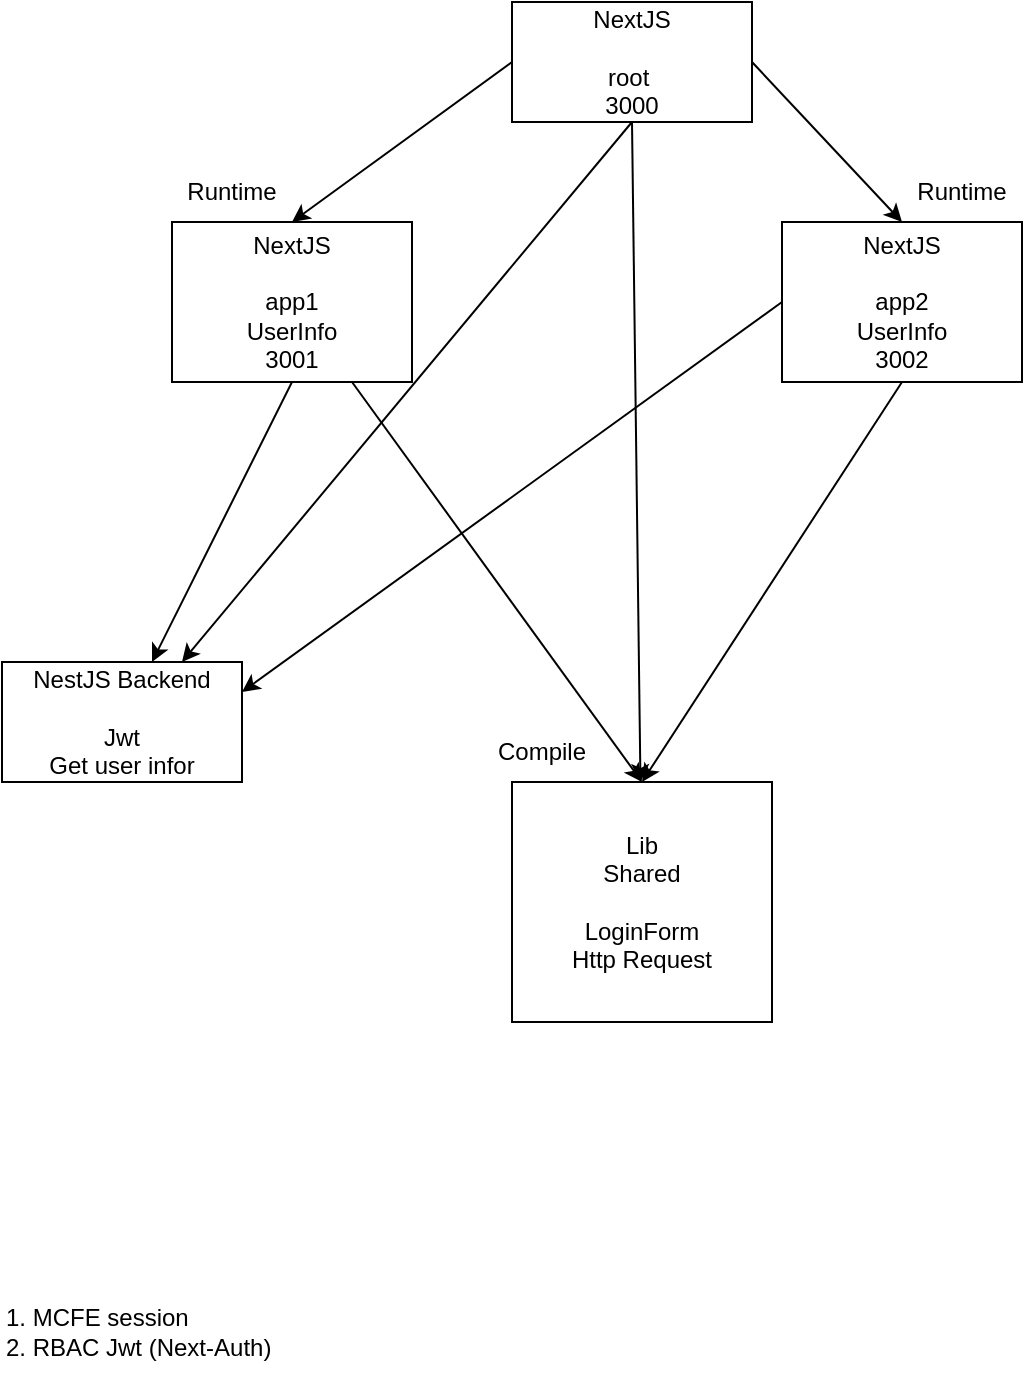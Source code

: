 <mxfile>
    <diagram id="zV0L8rmKRZQnkUwYOOTy" name="Page-1">
        <mxGraphModel dx="487" dy="1607" grid="1" gridSize="10" guides="1" tooltips="1" connect="1" arrows="1" fold="1" page="1" pageScale="1" pageWidth="850" pageHeight="1100" math="0" shadow="0">
            <root>
                <mxCell id="0"/>
                <mxCell id="1" parent="0"/>
                <mxCell id="7" style="edgeStyle=none;html=1;exitX=0;exitY=0.5;exitDx=0;exitDy=0;entryX=0.5;entryY=0;entryDx=0;entryDy=0;" parent="1" source="2" target="3" edge="1">
                    <mxGeometry relative="1" as="geometry"/>
                </mxCell>
                <mxCell id="8" style="edgeStyle=none;html=1;exitX=1;exitY=0.5;exitDx=0;exitDy=0;entryX=0.5;entryY=0;entryDx=0;entryDy=0;" parent="1" source="2" target="4" edge="1">
                    <mxGeometry relative="1" as="geometry"/>
                </mxCell>
                <mxCell id="9" style="edgeStyle=none;html=1;exitX=0.5;exitY=1;exitDx=0;exitDy=0;" parent="1" source="2" target="5" edge="1">
                    <mxGeometry relative="1" as="geometry"/>
                </mxCell>
                <mxCell id="13" style="edgeStyle=none;html=1;exitX=0.5;exitY=1;exitDx=0;exitDy=0;entryX=0.75;entryY=0;entryDx=0;entryDy=0;" edge="1" parent="1" source="2" target="10">
                    <mxGeometry relative="1" as="geometry"/>
                </mxCell>
                <mxCell id="2" value="NextJS&lt;br&gt;&lt;br&gt;root&amp;nbsp;&lt;br&gt;3000" style="rounded=0;whiteSpace=wrap;html=1;" parent="1" vertex="1">
                    <mxGeometry x="275" y="50" width="120" height="60" as="geometry"/>
                </mxCell>
                <mxCell id="12" style="edgeStyle=none;html=1;exitX=0.5;exitY=1;exitDx=0;exitDy=0;" edge="1" parent="1" source="3" target="10">
                    <mxGeometry relative="1" as="geometry"/>
                </mxCell>
                <mxCell id="15" style="edgeStyle=none;html=1;exitX=0.75;exitY=1;exitDx=0;exitDy=0;entryX=0.5;entryY=0;entryDx=0;entryDy=0;" edge="1" parent="1" source="3" target="5">
                    <mxGeometry relative="1" as="geometry"/>
                </mxCell>
                <mxCell id="3" value="NextJS&lt;br&gt;&lt;br&gt;app1&lt;br&gt;UserInfo&lt;br&gt;3001" style="rounded=0;whiteSpace=wrap;html=1;" parent="1" vertex="1">
                    <mxGeometry x="105" y="160" width="120" height="80" as="geometry"/>
                </mxCell>
                <mxCell id="11" style="edgeStyle=none;html=1;exitX=0.5;exitY=1;exitDx=0;exitDy=0;entryX=0.5;entryY=0;entryDx=0;entryDy=0;" edge="1" parent="1" source="4" target="5">
                    <mxGeometry relative="1" as="geometry"/>
                </mxCell>
                <mxCell id="14" style="edgeStyle=none;html=1;exitX=0;exitY=0.5;exitDx=0;exitDy=0;entryX=1;entryY=0.25;entryDx=0;entryDy=0;" edge="1" parent="1" source="4" target="10">
                    <mxGeometry relative="1" as="geometry"/>
                </mxCell>
                <mxCell id="4" value="NextJS&lt;br&gt;&lt;br&gt;app2&lt;br&gt;UserInfo&lt;br&gt;3002" style="rounded=0;whiteSpace=wrap;html=1;" parent="1" vertex="1">
                    <mxGeometry x="410" y="160" width="120" height="80" as="geometry"/>
                </mxCell>
                <mxCell id="5" value="Lib&lt;br&gt;Shared&lt;br&gt;&lt;br&gt;LoginForm&lt;br&gt;Http Request" style="rounded=0;whiteSpace=wrap;html=1;" parent="1" vertex="1">
                    <mxGeometry x="275" y="440" width="130" height="120" as="geometry"/>
                </mxCell>
                <mxCell id="10" value="NestJS Backend&lt;br&gt;&lt;br&gt;Jwt&lt;br&gt;Get user infor" style="rounded=0;whiteSpace=wrap;html=1;" vertex="1" parent="1">
                    <mxGeometry x="20" y="380" width="120" height="60" as="geometry"/>
                </mxCell>
                <mxCell id="16" value="Compile" style="text;html=1;strokeColor=none;fillColor=none;align=center;verticalAlign=middle;whiteSpace=wrap;rounded=0;" vertex="1" parent="1">
                    <mxGeometry x="260" y="410" width="60" height="30" as="geometry"/>
                </mxCell>
                <mxCell id="17" value="1. MCFE session&lt;br&gt;2. RBAC Jwt (Next-Auth)" style="text;html=1;strokeColor=none;fillColor=none;align=left;verticalAlign=middle;whiteSpace=wrap;rounded=0;" vertex="1" parent="1">
                    <mxGeometry x="20" y="690" width="290" height="50" as="geometry"/>
                </mxCell>
                <mxCell id="18" value="Runtime" style="text;html=1;strokeColor=none;fillColor=none;align=center;verticalAlign=middle;whiteSpace=wrap;rounded=0;" vertex="1" parent="1">
                    <mxGeometry x="105" y="130" width="60" height="30" as="geometry"/>
                </mxCell>
                <mxCell id="19" value="Runtime" style="text;html=1;strokeColor=none;fillColor=none;align=center;verticalAlign=middle;whiteSpace=wrap;rounded=0;" vertex="1" parent="1">
                    <mxGeometry x="470" y="130" width="60" height="30" as="geometry"/>
                </mxCell>
            </root>
        </mxGraphModel>
    </diagram>
</mxfile>